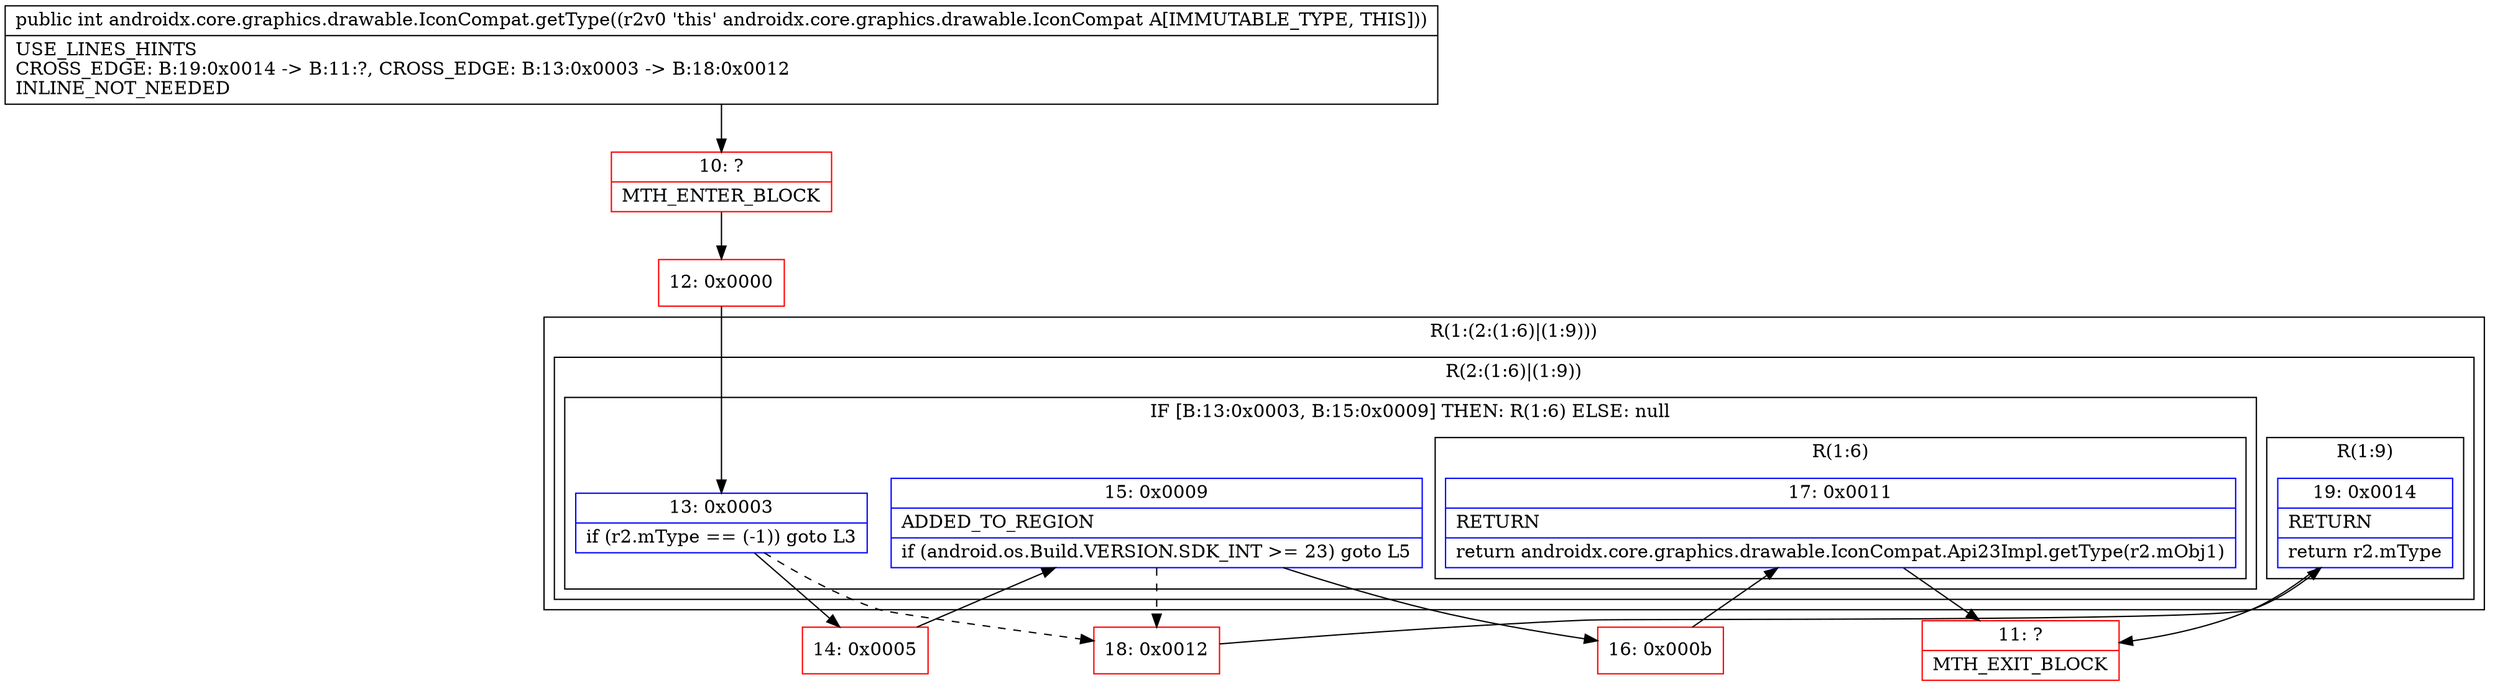 digraph "CFG forandroidx.core.graphics.drawable.IconCompat.getType()I" {
subgraph cluster_Region_1166598759 {
label = "R(1:(2:(1:6)|(1:9)))";
node [shape=record,color=blue];
subgraph cluster_Region_811387389 {
label = "R(2:(1:6)|(1:9))";
node [shape=record,color=blue];
subgraph cluster_IfRegion_1184582369 {
label = "IF [B:13:0x0003, B:15:0x0009] THEN: R(1:6) ELSE: null";
node [shape=record,color=blue];
Node_13 [shape=record,label="{13\:\ 0x0003|if (r2.mType == (\-1)) goto L3\l}"];
Node_15 [shape=record,label="{15\:\ 0x0009|ADDED_TO_REGION\l|if (android.os.Build.VERSION.SDK_INT \>= 23) goto L5\l}"];
subgraph cluster_Region_882916769 {
label = "R(1:6)";
node [shape=record,color=blue];
Node_17 [shape=record,label="{17\:\ 0x0011|RETURN\l|return androidx.core.graphics.drawable.IconCompat.Api23Impl.getType(r2.mObj1)\l}"];
}
}
subgraph cluster_Region_918121096 {
label = "R(1:9)";
node [shape=record,color=blue];
Node_19 [shape=record,label="{19\:\ 0x0014|RETURN\l|return r2.mType\l}"];
}
}
}
Node_10 [shape=record,color=red,label="{10\:\ ?|MTH_ENTER_BLOCK\l}"];
Node_12 [shape=record,color=red,label="{12\:\ 0x0000}"];
Node_14 [shape=record,color=red,label="{14\:\ 0x0005}"];
Node_16 [shape=record,color=red,label="{16\:\ 0x000b}"];
Node_11 [shape=record,color=red,label="{11\:\ ?|MTH_EXIT_BLOCK\l}"];
Node_18 [shape=record,color=red,label="{18\:\ 0x0012}"];
MethodNode[shape=record,label="{public int androidx.core.graphics.drawable.IconCompat.getType((r2v0 'this' androidx.core.graphics.drawable.IconCompat A[IMMUTABLE_TYPE, THIS]))  | USE_LINES_HINTS\lCROSS_EDGE: B:19:0x0014 \-\> B:11:?, CROSS_EDGE: B:13:0x0003 \-\> B:18:0x0012\lINLINE_NOT_NEEDED\l}"];
MethodNode -> Node_10;Node_13 -> Node_14;
Node_13 -> Node_18[style=dashed];
Node_15 -> Node_16;
Node_15 -> Node_18[style=dashed];
Node_17 -> Node_11;
Node_19 -> Node_11;
Node_10 -> Node_12;
Node_12 -> Node_13;
Node_14 -> Node_15;
Node_16 -> Node_17;
Node_18 -> Node_19;
}

